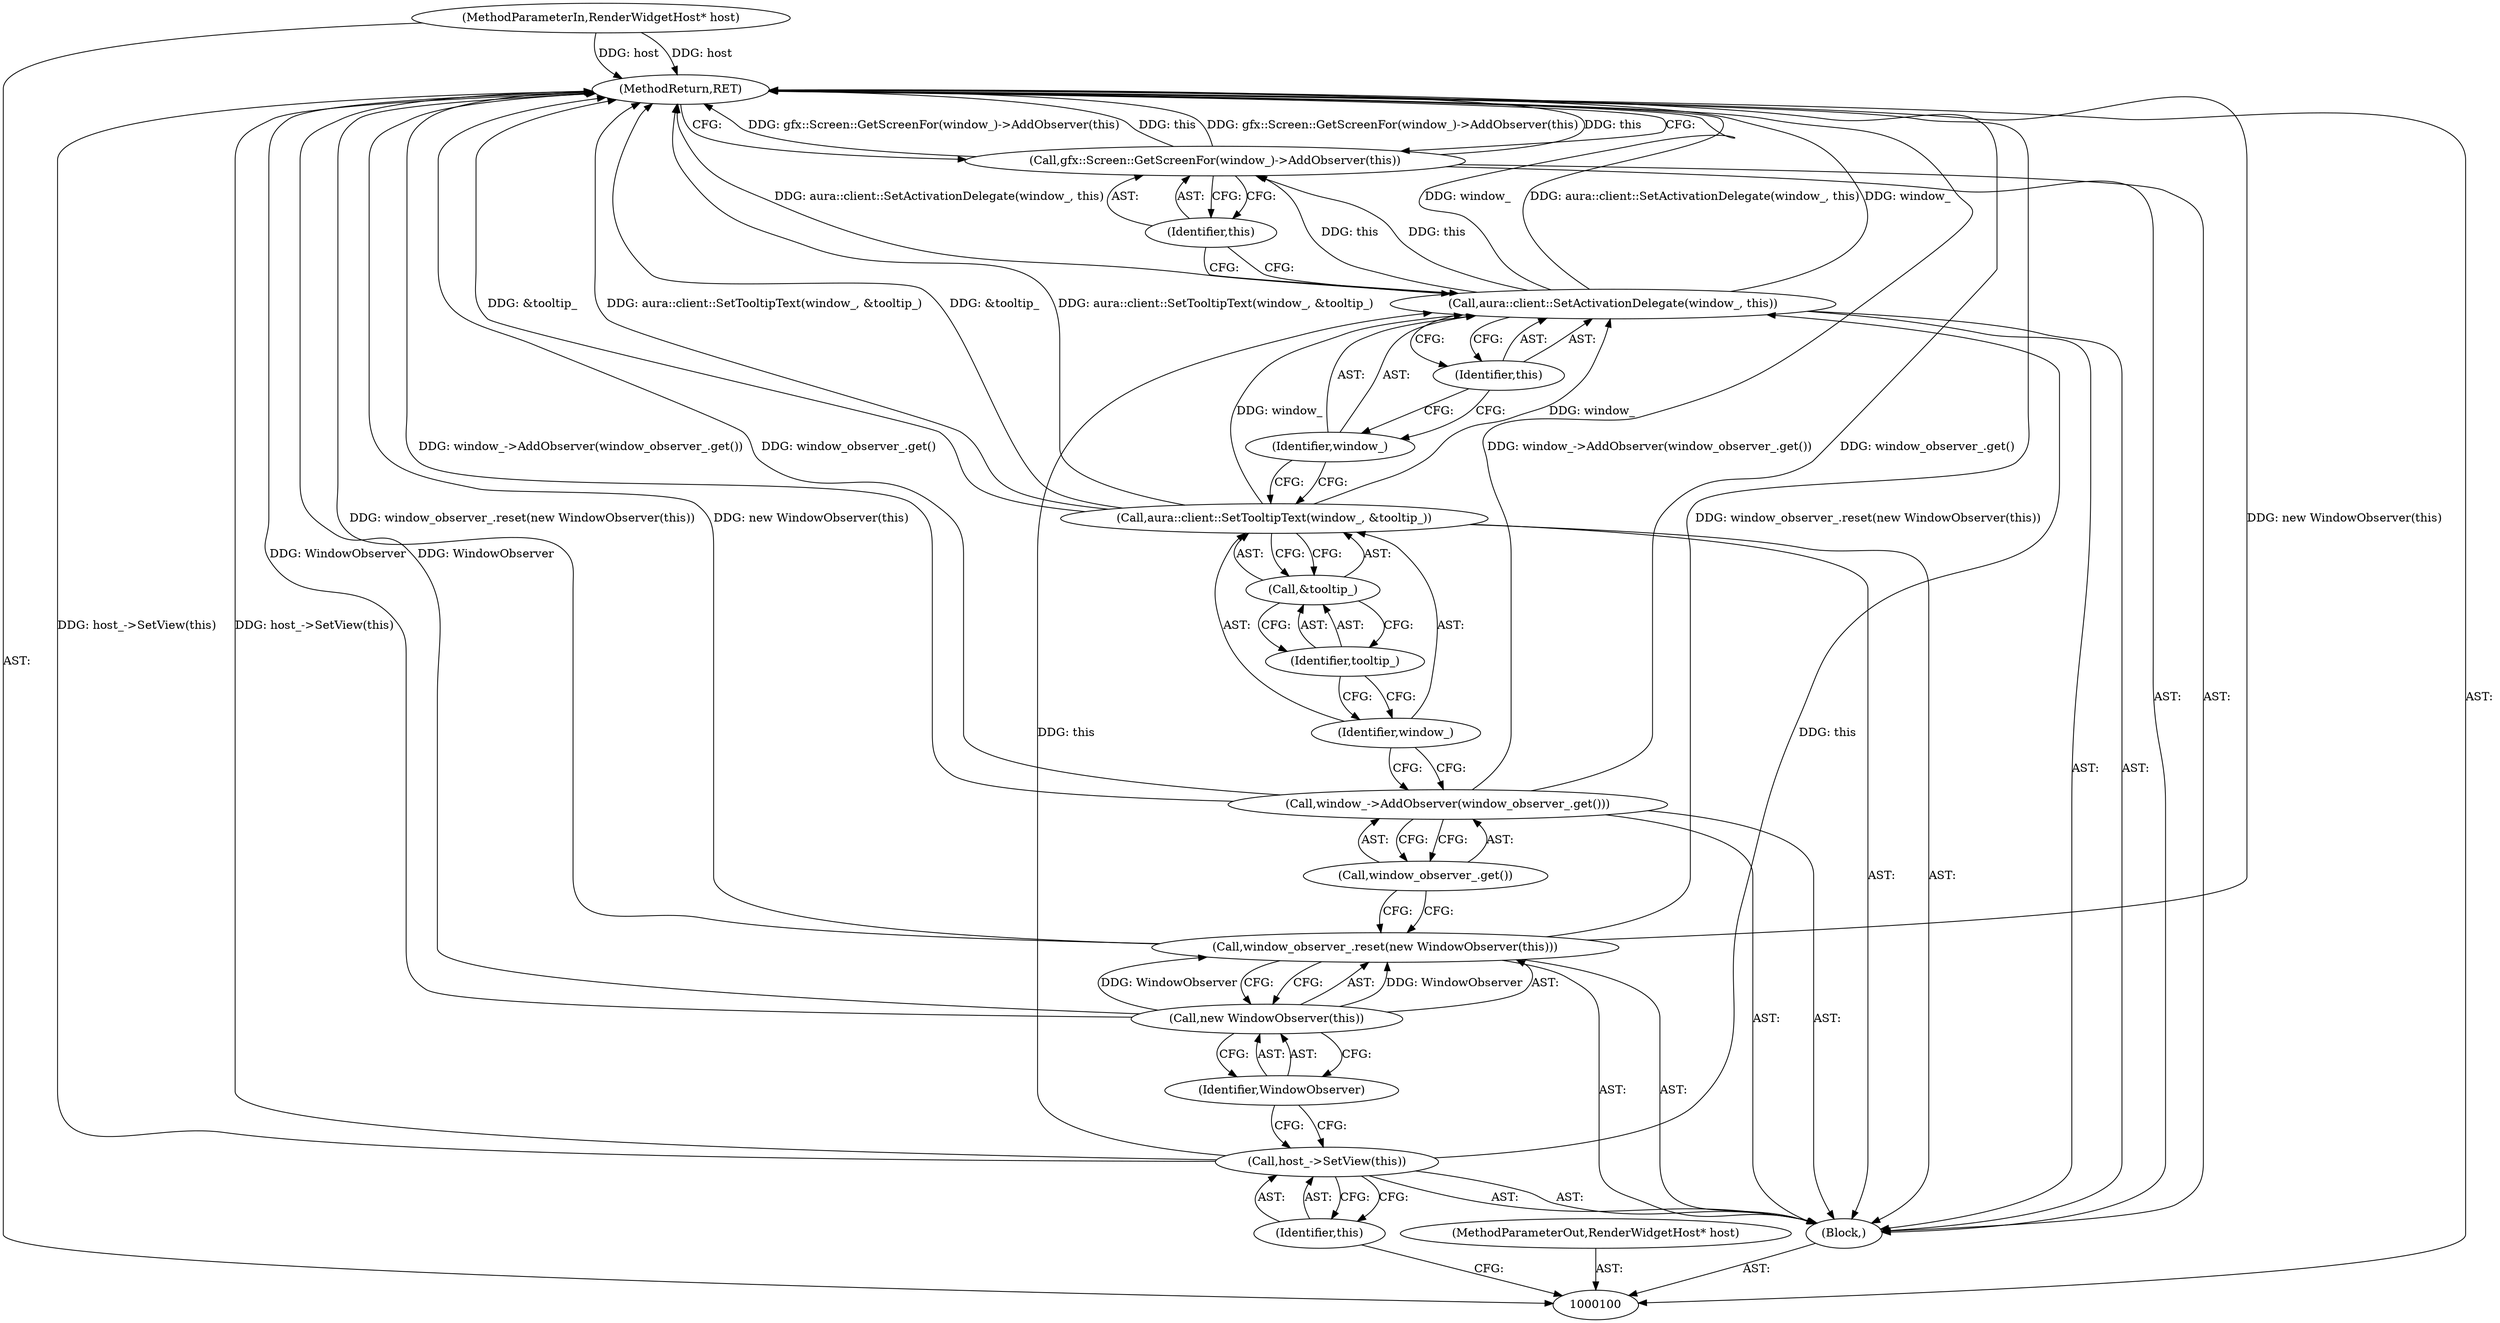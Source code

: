 digraph "0_Chrome_18d67244984a574ba2dd8779faabc0e3e34f4b76_30" {
"1000119" [label="(MethodReturn,RET)"];
"1000101" [label="(MethodParameterIn,RenderWidgetHost* host)"];
"1000162" [label="(MethodParameterOut,RenderWidgetHost* host)"];
"1000102" [label="(Block,)"];
"1000104" [label="(Identifier,this)"];
"1000103" [label="(Call,host_->SetView(this))"];
"1000105" [label="(Call,window_observer_.reset(new WindowObserver(this)))"];
"1000106" [label="(Call,new WindowObserver(this))"];
"1000107" [label="(Identifier,WindowObserver)"];
"1000108" [label="(Call,window_->AddObserver(window_observer_.get()))"];
"1000109" [label="(Call,window_observer_.get())"];
"1000110" [label="(Call,aura::client::SetTooltipText(window_, &tooltip_))"];
"1000111" [label="(Identifier,window_)"];
"1000112" [label="(Call,&tooltip_)"];
"1000113" [label="(Identifier,tooltip_)"];
"1000114" [label="(Call,aura::client::SetActivationDelegate(window_, this))"];
"1000115" [label="(Identifier,window_)"];
"1000116" [label="(Identifier,this)"];
"1000117" [label="(Call,gfx::Screen::GetScreenFor(window_)->AddObserver(this))"];
"1000118" [label="(Identifier,this)"];
"1000119" -> "1000100"  [label="AST: "];
"1000119" -> "1000117"  [label="CFG: "];
"1000117" -> "1000119"  [label="DDG: gfx::Screen::GetScreenFor(window_)->AddObserver(this)"];
"1000117" -> "1000119"  [label="DDG: this"];
"1000108" -> "1000119"  [label="DDG: window_->AddObserver(window_observer_.get())"];
"1000108" -> "1000119"  [label="DDG: window_observer_.get()"];
"1000106" -> "1000119"  [label="DDG: WindowObserver"];
"1000105" -> "1000119"  [label="DDG: window_observer_.reset(new WindowObserver(this))"];
"1000105" -> "1000119"  [label="DDG: new WindowObserver(this)"];
"1000114" -> "1000119"  [label="DDG: aura::client::SetActivationDelegate(window_, this)"];
"1000114" -> "1000119"  [label="DDG: window_"];
"1000103" -> "1000119"  [label="DDG: host_->SetView(this)"];
"1000110" -> "1000119"  [label="DDG: &tooltip_"];
"1000110" -> "1000119"  [label="DDG: aura::client::SetTooltipText(window_, &tooltip_)"];
"1000101" -> "1000119"  [label="DDG: host"];
"1000101" -> "1000100"  [label="AST: "];
"1000101" -> "1000119"  [label="DDG: host"];
"1000162" -> "1000100"  [label="AST: "];
"1000102" -> "1000100"  [label="AST: "];
"1000103" -> "1000102"  [label="AST: "];
"1000105" -> "1000102"  [label="AST: "];
"1000108" -> "1000102"  [label="AST: "];
"1000110" -> "1000102"  [label="AST: "];
"1000114" -> "1000102"  [label="AST: "];
"1000117" -> "1000102"  [label="AST: "];
"1000104" -> "1000103"  [label="AST: "];
"1000104" -> "1000100"  [label="CFG: "];
"1000103" -> "1000104"  [label="CFG: "];
"1000103" -> "1000102"  [label="AST: "];
"1000103" -> "1000104"  [label="CFG: "];
"1000104" -> "1000103"  [label="AST: "];
"1000107" -> "1000103"  [label="CFG: "];
"1000103" -> "1000119"  [label="DDG: host_->SetView(this)"];
"1000103" -> "1000114"  [label="DDG: this"];
"1000105" -> "1000102"  [label="AST: "];
"1000105" -> "1000106"  [label="CFG: "];
"1000106" -> "1000105"  [label="AST: "];
"1000109" -> "1000105"  [label="CFG: "];
"1000105" -> "1000119"  [label="DDG: window_observer_.reset(new WindowObserver(this))"];
"1000105" -> "1000119"  [label="DDG: new WindowObserver(this)"];
"1000106" -> "1000105"  [label="DDG: WindowObserver"];
"1000106" -> "1000105"  [label="AST: "];
"1000106" -> "1000107"  [label="CFG: "];
"1000107" -> "1000106"  [label="AST: "];
"1000105" -> "1000106"  [label="CFG: "];
"1000106" -> "1000119"  [label="DDG: WindowObserver"];
"1000106" -> "1000105"  [label="DDG: WindowObserver"];
"1000107" -> "1000106"  [label="AST: "];
"1000107" -> "1000103"  [label="CFG: "];
"1000106" -> "1000107"  [label="CFG: "];
"1000108" -> "1000102"  [label="AST: "];
"1000108" -> "1000109"  [label="CFG: "];
"1000109" -> "1000108"  [label="AST: "];
"1000111" -> "1000108"  [label="CFG: "];
"1000108" -> "1000119"  [label="DDG: window_->AddObserver(window_observer_.get())"];
"1000108" -> "1000119"  [label="DDG: window_observer_.get()"];
"1000109" -> "1000108"  [label="AST: "];
"1000109" -> "1000105"  [label="CFG: "];
"1000108" -> "1000109"  [label="CFG: "];
"1000110" -> "1000102"  [label="AST: "];
"1000110" -> "1000112"  [label="CFG: "];
"1000111" -> "1000110"  [label="AST: "];
"1000112" -> "1000110"  [label="AST: "];
"1000115" -> "1000110"  [label="CFG: "];
"1000110" -> "1000119"  [label="DDG: &tooltip_"];
"1000110" -> "1000119"  [label="DDG: aura::client::SetTooltipText(window_, &tooltip_)"];
"1000110" -> "1000114"  [label="DDG: window_"];
"1000111" -> "1000110"  [label="AST: "];
"1000111" -> "1000108"  [label="CFG: "];
"1000113" -> "1000111"  [label="CFG: "];
"1000112" -> "1000110"  [label="AST: "];
"1000112" -> "1000113"  [label="CFG: "];
"1000113" -> "1000112"  [label="AST: "];
"1000110" -> "1000112"  [label="CFG: "];
"1000113" -> "1000112"  [label="AST: "];
"1000113" -> "1000111"  [label="CFG: "];
"1000112" -> "1000113"  [label="CFG: "];
"1000114" -> "1000102"  [label="AST: "];
"1000114" -> "1000116"  [label="CFG: "];
"1000115" -> "1000114"  [label="AST: "];
"1000116" -> "1000114"  [label="AST: "];
"1000118" -> "1000114"  [label="CFG: "];
"1000114" -> "1000119"  [label="DDG: aura::client::SetActivationDelegate(window_, this)"];
"1000114" -> "1000119"  [label="DDG: window_"];
"1000110" -> "1000114"  [label="DDG: window_"];
"1000103" -> "1000114"  [label="DDG: this"];
"1000114" -> "1000117"  [label="DDG: this"];
"1000115" -> "1000114"  [label="AST: "];
"1000115" -> "1000110"  [label="CFG: "];
"1000116" -> "1000115"  [label="CFG: "];
"1000116" -> "1000114"  [label="AST: "];
"1000116" -> "1000115"  [label="CFG: "];
"1000114" -> "1000116"  [label="CFG: "];
"1000117" -> "1000102"  [label="AST: "];
"1000117" -> "1000118"  [label="CFG: "];
"1000118" -> "1000117"  [label="AST: "];
"1000119" -> "1000117"  [label="CFG: "];
"1000117" -> "1000119"  [label="DDG: gfx::Screen::GetScreenFor(window_)->AddObserver(this)"];
"1000117" -> "1000119"  [label="DDG: this"];
"1000114" -> "1000117"  [label="DDG: this"];
"1000118" -> "1000117"  [label="AST: "];
"1000118" -> "1000114"  [label="CFG: "];
"1000117" -> "1000118"  [label="CFG: "];
}
